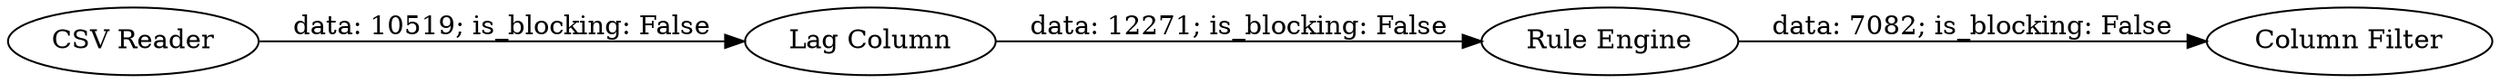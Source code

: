 digraph {
	"-7445013977600703831_5" [label="Lag Column"]
	"-7445013977600703831_1" [label="CSV Reader"]
	"-7445013977600703831_7" [label="Column Filter"]
	"-7445013977600703831_6" [label="Rule Engine"]
	"-7445013977600703831_5" -> "-7445013977600703831_6" [label="data: 12271; is_blocking: False"]
	"-7445013977600703831_1" -> "-7445013977600703831_5" [label="data: 10519; is_blocking: False"]
	"-7445013977600703831_6" -> "-7445013977600703831_7" [label="data: 7082; is_blocking: False"]
	rankdir=LR
}
